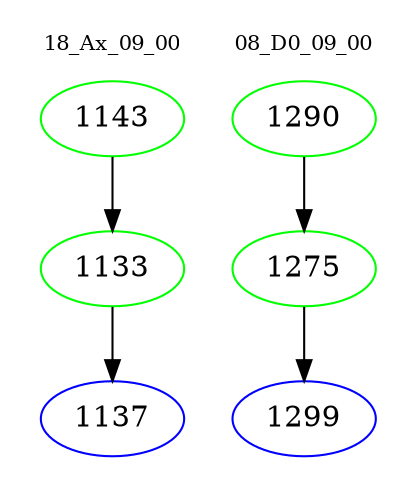 digraph{
subgraph cluster_0 {
color = white
label = "18_Ax_09_00";
fontsize=10;
T0_1143 [label="1143", color="green"]
T0_1143 -> T0_1133 [color="black"]
T0_1133 [label="1133", color="green"]
T0_1133 -> T0_1137 [color="black"]
T0_1137 [label="1137", color="blue"]
}
subgraph cluster_1 {
color = white
label = "08_D0_09_00";
fontsize=10;
T1_1290 [label="1290", color="green"]
T1_1290 -> T1_1275 [color="black"]
T1_1275 [label="1275", color="green"]
T1_1275 -> T1_1299 [color="black"]
T1_1299 [label="1299", color="blue"]
}
}
